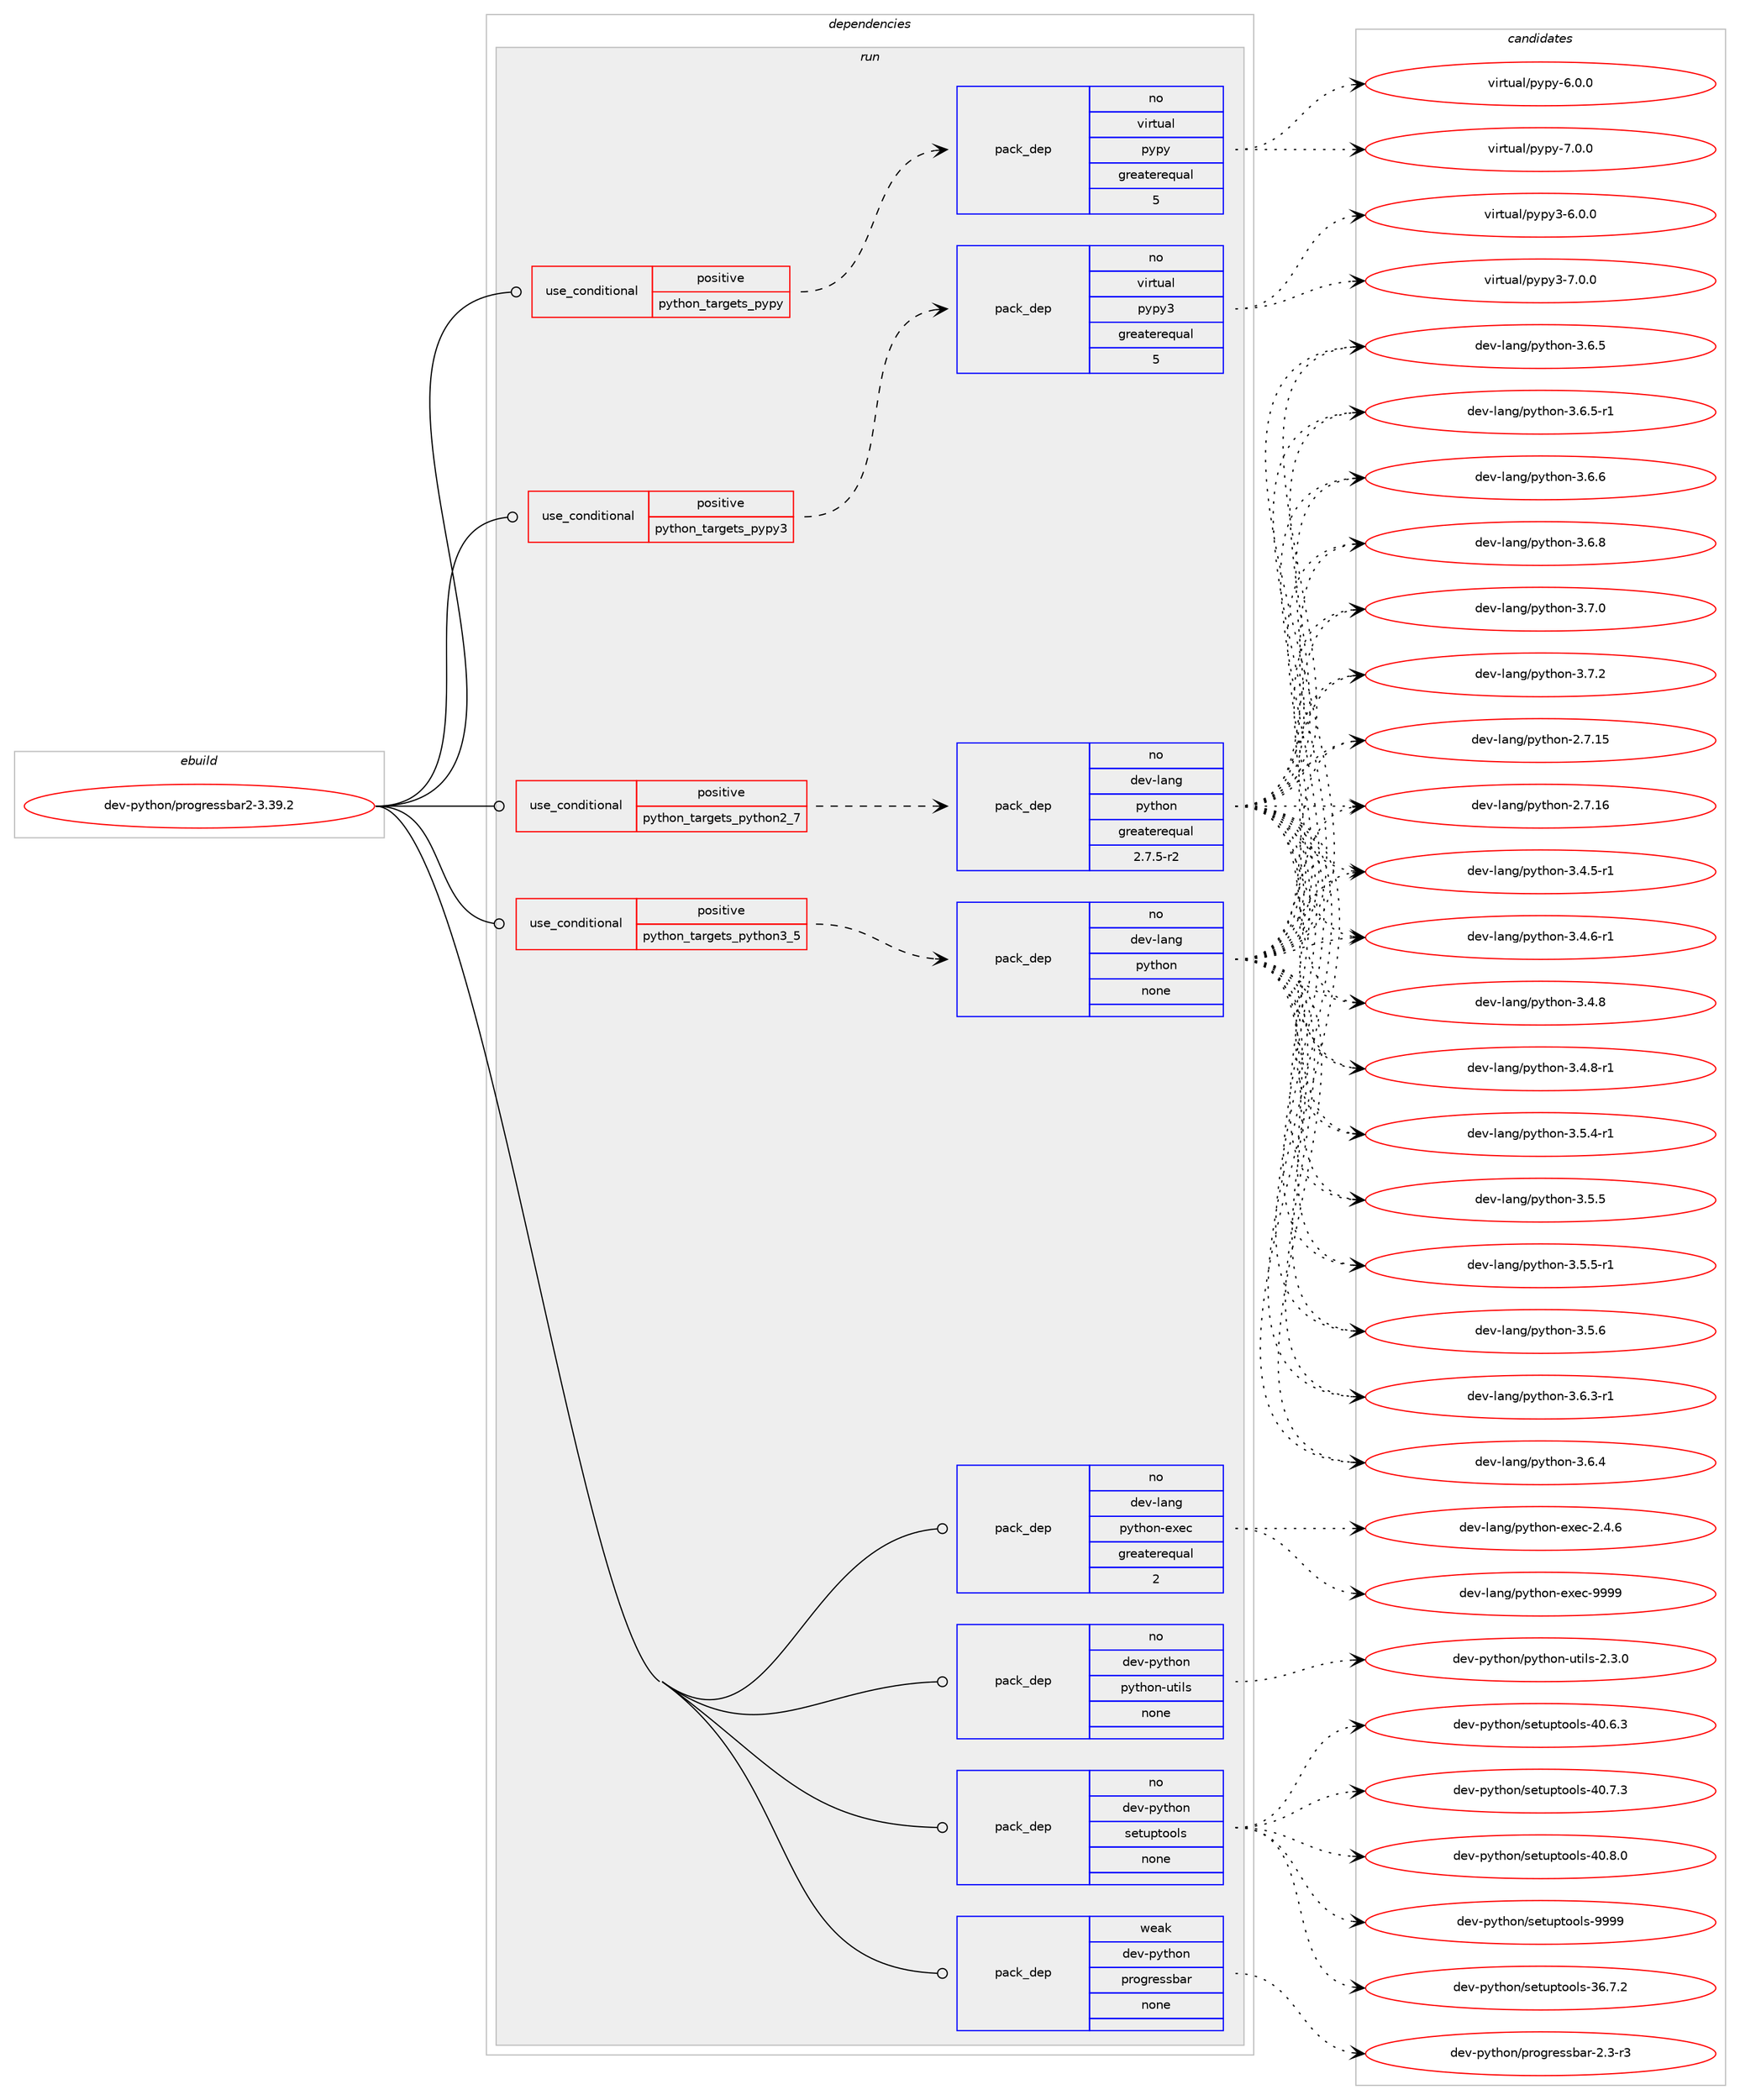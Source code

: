 digraph prolog {

# *************
# Graph options
# *************

newrank=true;
concentrate=true;
compound=true;
graph [rankdir=LR,fontname=Helvetica,fontsize=10,ranksep=1.5];#, ranksep=2.5, nodesep=0.2];
edge  [arrowhead=vee];
node  [fontname=Helvetica,fontsize=10];

# **********
# The ebuild
# **********

subgraph cluster_leftcol {
color=gray;
rank=same;
label=<<i>ebuild</i>>;
id [label="dev-python/progressbar2-3.39.2", color=red, width=4, href="../dev-python/progressbar2-3.39.2.svg"];
}

# ****************
# The dependencies
# ****************

subgraph cluster_midcol {
color=gray;
label=<<i>dependencies</i>>;
subgraph cluster_compile {
fillcolor="#eeeeee";
style=filled;
label=<<i>compile</i>>;
}
subgraph cluster_compileandrun {
fillcolor="#eeeeee";
style=filled;
label=<<i>compile and run</i>>;
}
subgraph cluster_run {
fillcolor="#eeeeee";
style=filled;
label=<<i>run</i>>;
subgraph cond379837 {
dependency1426542 [label=<<TABLE BORDER="0" CELLBORDER="1" CELLSPACING="0" CELLPADDING="4"><TR><TD ROWSPAN="3" CELLPADDING="10">use_conditional</TD></TR><TR><TD>positive</TD></TR><TR><TD>python_targets_pypy</TD></TR></TABLE>>, shape=none, color=red];
subgraph pack1023395 {
dependency1426543 [label=<<TABLE BORDER="0" CELLBORDER="1" CELLSPACING="0" CELLPADDING="4" WIDTH="220"><TR><TD ROWSPAN="6" CELLPADDING="30">pack_dep</TD></TR><TR><TD WIDTH="110">no</TD></TR><TR><TD>virtual</TD></TR><TR><TD>pypy</TD></TR><TR><TD>greaterequal</TD></TR><TR><TD>5</TD></TR></TABLE>>, shape=none, color=blue];
}
dependency1426542:e -> dependency1426543:w [weight=20,style="dashed",arrowhead="vee"];
}
id:e -> dependency1426542:w [weight=20,style="solid",arrowhead="odot"];
subgraph cond379838 {
dependency1426544 [label=<<TABLE BORDER="0" CELLBORDER="1" CELLSPACING="0" CELLPADDING="4"><TR><TD ROWSPAN="3" CELLPADDING="10">use_conditional</TD></TR><TR><TD>positive</TD></TR><TR><TD>python_targets_pypy3</TD></TR></TABLE>>, shape=none, color=red];
subgraph pack1023396 {
dependency1426545 [label=<<TABLE BORDER="0" CELLBORDER="1" CELLSPACING="0" CELLPADDING="4" WIDTH="220"><TR><TD ROWSPAN="6" CELLPADDING="30">pack_dep</TD></TR><TR><TD WIDTH="110">no</TD></TR><TR><TD>virtual</TD></TR><TR><TD>pypy3</TD></TR><TR><TD>greaterequal</TD></TR><TR><TD>5</TD></TR></TABLE>>, shape=none, color=blue];
}
dependency1426544:e -> dependency1426545:w [weight=20,style="dashed",arrowhead="vee"];
}
id:e -> dependency1426544:w [weight=20,style="solid",arrowhead="odot"];
subgraph cond379839 {
dependency1426546 [label=<<TABLE BORDER="0" CELLBORDER="1" CELLSPACING="0" CELLPADDING="4"><TR><TD ROWSPAN="3" CELLPADDING="10">use_conditional</TD></TR><TR><TD>positive</TD></TR><TR><TD>python_targets_python2_7</TD></TR></TABLE>>, shape=none, color=red];
subgraph pack1023397 {
dependency1426547 [label=<<TABLE BORDER="0" CELLBORDER="1" CELLSPACING="0" CELLPADDING="4" WIDTH="220"><TR><TD ROWSPAN="6" CELLPADDING="30">pack_dep</TD></TR><TR><TD WIDTH="110">no</TD></TR><TR><TD>dev-lang</TD></TR><TR><TD>python</TD></TR><TR><TD>greaterequal</TD></TR><TR><TD>2.7.5-r2</TD></TR></TABLE>>, shape=none, color=blue];
}
dependency1426546:e -> dependency1426547:w [weight=20,style="dashed",arrowhead="vee"];
}
id:e -> dependency1426546:w [weight=20,style="solid",arrowhead="odot"];
subgraph cond379840 {
dependency1426548 [label=<<TABLE BORDER="0" CELLBORDER="1" CELLSPACING="0" CELLPADDING="4"><TR><TD ROWSPAN="3" CELLPADDING="10">use_conditional</TD></TR><TR><TD>positive</TD></TR><TR><TD>python_targets_python3_5</TD></TR></TABLE>>, shape=none, color=red];
subgraph pack1023398 {
dependency1426549 [label=<<TABLE BORDER="0" CELLBORDER="1" CELLSPACING="0" CELLPADDING="4" WIDTH="220"><TR><TD ROWSPAN="6" CELLPADDING="30">pack_dep</TD></TR><TR><TD WIDTH="110">no</TD></TR><TR><TD>dev-lang</TD></TR><TR><TD>python</TD></TR><TR><TD>none</TD></TR><TR><TD></TD></TR></TABLE>>, shape=none, color=blue];
}
dependency1426548:e -> dependency1426549:w [weight=20,style="dashed",arrowhead="vee"];
}
id:e -> dependency1426548:w [weight=20,style="solid",arrowhead="odot"];
subgraph pack1023399 {
dependency1426550 [label=<<TABLE BORDER="0" CELLBORDER="1" CELLSPACING="0" CELLPADDING="4" WIDTH="220"><TR><TD ROWSPAN="6" CELLPADDING="30">pack_dep</TD></TR><TR><TD WIDTH="110">no</TD></TR><TR><TD>dev-lang</TD></TR><TR><TD>python-exec</TD></TR><TR><TD>greaterequal</TD></TR><TR><TD>2</TD></TR></TABLE>>, shape=none, color=blue];
}
id:e -> dependency1426550:w [weight=20,style="solid",arrowhead="odot"];
subgraph pack1023400 {
dependency1426551 [label=<<TABLE BORDER="0" CELLBORDER="1" CELLSPACING="0" CELLPADDING="4" WIDTH="220"><TR><TD ROWSPAN="6" CELLPADDING="30">pack_dep</TD></TR><TR><TD WIDTH="110">no</TD></TR><TR><TD>dev-python</TD></TR><TR><TD>python-utils</TD></TR><TR><TD>none</TD></TR><TR><TD></TD></TR></TABLE>>, shape=none, color=blue];
}
id:e -> dependency1426551:w [weight=20,style="solid",arrowhead="odot"];
subgraph pack1023401 {
dependency1426552 [label=<<TABLE BORDER="0" CELLBORDER="1" CELLSPACING="0" CELLPADDING="4" WIDTH="220"><TR><TD ROWSPAN="6" CELLPADDING="30">pack_dep</TD></TR><TR><TD WIDTH="110">no</TD></TR><TR><TD>dev-python</TD></TR><TR><TD>setuptools</TD></TR><TR><TD>none</TD></TR><TR><TD></TD></TR></TABLE>>, shape=none, color=blue];
}
id:e -> dependency1426552:w [weight=20,style="solid",arrowhead="odot"];
subgraph pack1023402 {
dependency1426553 [label=<<TABLE BORDER="0" CELLBORDER="1" CELLSPACING="0" CELLPADDING="4" WIDTH="220"><TR><TD ROWSPAN="6" CELLPADDING="30">pack_dep</TD></TR><TR><TD WIDTH="110">weak</TD></TR><TR><TD>dev-python</TD></TR><TR><TD>progressbar</TD></TR><TR><TD>none</TD></TR><TR><TD></TD></TR></TABLE>>, shape=none, color=blue];
}
id:e -> dependency1426553:w [weight=20,style="solid",arrowhead="odot"];
}
}

# **************
# The candidates
# **************

subgraph cluster_choices {
rank=same;
color=gray;
label=<<i>candidates</i>>;

subgraph choice1023395 {
color=black;
nodesep=1;
choice1181051141161179710847112121112121455446484648 [label="virtual/pypy-6.0.0", color=red, width=4,href="../virtual/pypy-6.0.0.svg"];
choice1181051141161179710847112121112121455546484648 [label="virtual/pypy-7.0.0", color=red, width=4,href="../virtual/pypy-7.0.0.svg"];
dependency1426543:e -> choice1181051141161179710847112121112121455446484648:w [style=dotted,weight="100"];
dependency1426543:e -> choice1181051141161179710847112121112121455546484648:w [style=dotted,weight="100"];
}
subgraph choice1023396 {
color=black;
nodesep=1;
choice118105114116117971084711212111212151455446484648 [label="virtual/pypy3-6.0.0", color=red, width=4,href="../virtual/pypy3-6.0.0.svg"];
choice118105114116117971084711212111212151455546484648 [label="virtual/pypy3-7.0.0", color=red, width=4,href="../virtual/pypy3-7.0.0.svg"];
dependency1426545:e -> choice118105114116117971084711212111212151455446484648:w [style=dotted,weight="100"];
dependency1426545:e -> choice118105114116117971084711212111212151455546484648:w [style=dotted,weight="100"];
}
subgraph choice1023397 {
color=black;
nodesep=1;
choice10010111845108971101034711212111610411111045504655464953 [label="dev-lang/python-2.7.15", color=red, width=4,href="../dev-lang/python-2.7.15.svg"];
choice10010111845108971101034711212111610411111045504655464954 [label="dev-lang/python-2.7.16", color=red, width=4,href="../dev-lang/python-2.7.16.svg"];
choice1001011184510897110103471121211161041111104551465246534511449 [label="dev-lang/python-3.4.5-r1", color=red, width=4,href="../dev-lang/python-3.4.5-r1.svg"];
choice1001011184510897110103471121211161041111104551465246544511449 [label="dev-lang/python-3.4.6-r1", color=red, width=4,href="../dev-lang/python-3.4.6-r1.svg"];
choice100101118451089711010347112121116104111110455146524656 [label="dev-lang/python-3.4.8", color=red, width=4,href="../dev-lang/python-3.4.8.svg"];
choice1001011184510897110103471121211161041111104551465246564511449 [label="dev-lang/python-3.4.8-r1", color=red, width=4,href="../dev-lang/python-3.4.8-r1.svg"];
choice1001011184510897110103471121211161041111104551465346524511449 [label="dev-lang/python-3.5.4-r1", color=red, width=4,href="../dev-lang/python-3.5.4-r1.svg"];
choice100101118451089711010347112121116104111110455146534653 [label="dev-lang/python-3.5.5", color=red, width=4,href="../dev-lang/python-3.5.5.svg"];
choice1001011184510897110103471121211161041111104551465346534511449 [label="dev-lang/python-3.5.5-r1", color=red, width=4,href="../dev-lang/python-3.5.5-r1.svg"];
choice100101118451089711010347112121116104111110455146534654 [label="dev-lang/python-3.5.6", color=red, width=4,href="../dev-lang/python-3.5.6.svg"];
choice1001011184510897110103471121211161041111104551465446514511449 [label="dev-lang/python-3.6.3-r1", color=red, width=4,href="../dev-lang/python-3.6.3-r1.svg"];
choice100101118451089711010347112121116104111110455146544652 [label="dev-lang/python-3.6.4", color=red, width=4,href="../dev-lang/python-3.6.4.svg"];
choice100101118451089711010347112121116104111110455146544653 [label="dev-lang/python-3.6.5", color=red, width=4,href="../dev-lang/python-3.6.5.svg"];
choice1001011184510897110103471121211161041111104551465446534511449 [label="dev-lang/python-3.6.5-r1", color=red, width=4,href="../dev-lang/python-3.6.5-r1.svg"];
choice100101118451089711010347112121116104111110455146544654 [label="dev-lang/python-3.6.6", color=red, width=4,href="../dev-lang/python-3.6.6.svg"];
choice100101118451089711010347112121116104111110455146544656 [label="dev-lang/python-3.6.8", color=red, width=4,href="../dev-lang/python-3.6.8.svg"];
choice100101118451089711010347112121116104111110455146554648 [label="dev-lang/python-3.7.0", color=red, width=4,href="../dev-lang/python-3.7.0.svg"];
choice100101118451089711010347112121116104111110455146554650 [label="dev-lang/python-3.7.2", color=red, width=4,href="../dev-lang/python-3.7.2.svg"];
dependency1426547:e -> choice10010111845108971101034711212111610411111045504655464953:w [style=dotted,weight="100"];
dependency1426547:e -> choice10010111845108971101034711212111610411111045504655464954:w [style=dotted,weight="100"];
dependency1426547:e -> choice1001011184510897110103471121211161041111104551465246534511449:w [style=dotted,weight="100"];
dependency1426547:e -> choice1001011184510897110103471121211161041111104551465246544511449:w [style=dotted,weight="100"];
dependency1426547:e -> choice100101118451089711010347112121116104111110455146524656:w [style=dotted,weight="100"];
dependency1426547:e -> choice1001011184510897110103471121211161041111104551465246564511449:w [style=dotted,weight="100"];
dependency1426547:e -> choice1001011184510897110103471121211161041111104551465346524511449:w [style=dotted,weight="100"];
dependency1426547:e -> choice100101118451089711010347112121116104111110455146534653:w [style=dotted,weight="100"];
dependency1426547:e -> choice1001011184510897110103471121211161041111104551465346534511449:w [style=dotted,weight="100"];
dependency1426547:e -> choice100101118451089711010347112121116104111110455146534654:w [style=dotted,weight="100"];
dependency1426547:e -> choice1001011184510897110103471121211161041111104551465446514511449:w [style=dotted,weight="100"];
dependency1426547:e -> choice100101118451089711010347112121116104111110455146544652:w [style=dotted,weight="100"];
dependency1426547:e -> choice100101118451089711010347112121116104111110455146544653:w [style=dotted,weight="100"];
dependency1426547:e -> choice1001011184510897110103471121211161041111104551465446534511449:w [style=dotted,weight="100"];
dependency1426547:e -> choice100101118451089711010347112121116104111110455146544654:w [style=dotted,weight="100"];
dependency1426547:e -> choice100101118451089711010347112121116104111110455146544656:w [style=dotted,weight="100"];
dependency1426547:e -> choice100101118451089711010347112121116104111110455146554648:w [style=dotted,weight="100"];
dependency1426547:e -> choice100101118451089711010347112121116104111110455146554650:w [style=dotted,weight="100"];
}
subgraph choice1023398 {
color=black;
nodesep=1;
choice10010111845108971101034711212111610411111045504655464953 [label="dev-lang/python-2.7.15", color=red, width=4,href="../dev-lang/python-2.7.15.svg"];
choice10010111845108971101034711212111610411111045504655464954 [label="dev-lang/python-2.7.16", color=red, width=4,href="../dev-lang/python-2.7.16.svg"];
choice1001011184510897110103471121211161041111104551465246534511449 [label="dev-lang/python-3.4.5-r1", color=red, width=4,href="../dev-lang/python-3.4.5-r1.svg"];
choice1001011184510897110103471121211161041111104551465246544511449 [label="dev-lang/python-3.4.6-r1", color=red, width=4,href="../dev-lang/python-3.4.6-r1.svg"];
choice100101118451089711010347112121116104111110455146524656 [label="dev-lang/python-3.4.8", color=red, width=4,href="../dev-lang/python-3.4.8.svg"];
choice1001011184510897110103471121211161041111104551465246564511449 [label="dev-lang/python-3.4.8-r1", color=red, width=4,href="../dev-lang/python-3.4.8-r1.svg"];
choice1001011184510897110103471121211161041111104551465346524511449 [label="dev-lang/python-3.5.4-r1", color=red, width=4,href="../dev-lang/python-3.5.4-r1.svg"];
choice100101118451089711010347112121116104111110455146534653 [label="dev-lang/python-3.5.5", color=red, width=4,href="../dev-lang/python-3.5.5.svg"];
choice1001011184510897110103471121211161041111104551465346534511449 [label="dev-lang/python-3.5.5-r1", color=red, width=4,href="../dev-lang/python-3.5.5-r1.svg"];
choice100101118451089711010347112121116104111110455146534654 [label="dev-lang/python-3.5.6", color=red, width=4,href="../dev-lang/python-3.5.6.svg"];
choice1001011184510897110103471121211161041111104551465446514511449 [label="dev-lang/python-3.6.3-r1", color=red, width=4,href="../dev-lang/python-3.6.3-r1.svg"];
choice100101118451089711010347112121116104111110455146544652 [label="dev-lang/python-3.6.4", color=red, width=4,href="../dev-lang/python-3.6.4.svg"];
choice100101118451089711010347112121116104111110455146544653 [label="dev-lang/python-3.6.5", color=red, width=4,href="../dev-lang/python-3.6.5.svg"];
choice1001011184510897110103471121211161041111104551465446534511449 [label="dev-lang/python-3.6.5-r1", color=red, width=4,href="../dev-lang/python-3.6.5-r1.svg"];
choice100101118451089711010347112121116104111110455146544654 [label="dev-lang/python-3.6.6", color=red, width=4,href="../dev-lang/python-3.6.6.svg"];
choice100101118451089711010347112121116104111110455146544656 [label="dev-lang/python-3.6.8", color=red, width=4,href="../dev-lang/python-3.6.8.svg"];
choice100101118451089711010347112121116104111110455146554648 [label="dev-lang/python-3.7.0", color=red, width=4,href="../dev-lang/python-3.7.0.svg"];
choice100101118451089711010347112121116104111110455146554650 [label="dev-lang/python-3.7.2", color=red, width=4,href="../dev-lang/python-3.7.2.svg"];
dependency1426549:e -> choice10010111845108971101034711212111610411111045504655464953:w [style=dotted,weight="100"];
dependency1426549:e -> choice10010111845108971101034711212111610411111045504655464954:w [style=dotted,weight="100"];
dependency1426549:e -> choice1001011184510897110103471121211161041111104551465246534511449:w [style=dotted,weight="100"];
dependency1426549:e -> choice1001011184510897110103471121211161041111104551465246544511449:w [style=dotted,weight="100"];
dependency1426549:e -> choice100101118451089711010347112121116104111110455146524656:w [style=dotted,weight="100"];
dependency1426549:e -> choice1001011184510897110103471121211161041111104551465246564511449:w [style=dotted,weight="100"];
dependency1426549:e -> choice1001011184510897110103471121211161041111104551465346524511449:w [style=dotted,weight="100"];
dependency1426549:e -> choice100101118451089711010347112121116104111110455146534653:w [style=dotted,weight="100"];
dependency1426549:e -> choice1001011184510897110103471121211161041111104551465346534511449:w [style=dotted,weight="100"];
dependency1426549:e -> choice100101118451089711010347112121116104111110455146534654:w [style=dotted,weight="100"];
dependency1426549:e -> choice1001011184510897110103471121211161041111104551465446514511449:w [style=dotted,weight="100"];
dependency1426549:e -> choice100101118451089711010347112121116104111110455146544652:w [style=dotted,weight="100"];
dependency1426549:e -> choice100101118451089711010347112121116104111110455146544653:w [style=dotted,weight="100"];
dependency1426549:e -> choice1001011184510897110103471121211161041111104551465446534511449:w [style=dotted,weight="100"];
dependency1426549:e -> choice100101118451089711010347112121116104111110455146544654:w [style=dotted,weight="100"];
dependency1426549:e -> choice100101118451089711010347112121116104111110455146544656:w [style=dotted,weight="100"];
dependency1426549:e -> choice100101118451089711010347112121116104111110455146554648:w [style=dotted,weight="100"];
dependency1426549:e -> choice100101118451089711010347112121116104111110455146554650:w [style=dotted,weight="100"];
}
subgraph choice1023399 {
color=black;
nodesep=1;
choice1001011184510897110103471121211161041111104510112010199455046524654 [label="dev-lang/python-exec-2.4.6", color=red, width=4,href="../dev-lang/python-exec-2.4.6.svg"];
choice10010111845108971101034711212111610411111045101120101994557575757 [label="dev-lang/python-exec-9999", color=red, width=4,href="../dev-lang/python-exec-9999.svg"];
dependency1426550:e -> choice1001011184510897110103471121211161041111104510112010199455046524654:w [style=dotted,weight="100"];
dependency1426550:e -> choice10010111845108971101034711212111610411111045101120101994557575757:w [style=dotted,weight="100"];
}
subgraph choice1023400 {
color=black;
nodesep=1;
choice100101118451121211161041111104711212111610411111045117116105108115455046514648 [label="dev-python/python-utils-2.3.0", color=red, width=4,href="../dev-python/python-utils-2.3.0.svg"];
dependency1426551:e -> choice100101118451121211161041111104711212111610411111045117116105108115455046514648:w [style=dotted,weight="100"];
}
subgraph choice1023401 {
color=black;
nodesep=1;
choice100101118451121211161041111104711510111611711211611111110811545515446554650 [label="dev-python/setuptools-36.7.2", color=red, width=4,href="../dev-python/setuptools-36.7.2.svg"];
choice100101118451121211161041111104711510111611711211611111110811545524846544651 [label="dev-python/setuptools-40.6.3", color=red, width=4,href="../dev-python/setuptools-40.6.3.svg"];
choice100101118451121211161041111104711510111611711211611111110811545524846554651 [label="dev-python/setuptools-40.7.3", color=red, width=4,href="../dev-python/setuptools-40.7.3.svg"];
choice100101118451121211161041111104711510111611711211611111110811545524846564648 [label="dev-python/setuptools-40.8.0", color=red, width=4,href="../dev-python/setuptools-40.8.0.svg"];
choice10010111845112121116104111110471151011161171121161111111081154557575757 [label="dev-python/setuptools-9999", color=red, width=4,href="../dev-python/setuptools-9999.svg"];
dependency1426552:e -> choice100101118451121211161041111104711510111611711211611111110811545515446554650:w [style=dotted,weight="100"];
dependency1426552:e -> choice100101118451121211161041111104711510111611711211611111110811545524846544651:w [style=dotted,weight="100"];
dependency1426552:e -> choice100101118451121211161041111104711510111611711211611111110811545524846554651:w [style=dotted,weight="100"];
dependency1426552:e -> choice100101118451121211161041111104711510111611711211611111110811545524846564648:w [style=dotted,weight="100"];
dependency1426552:e -> choice10010111845112121116104111110471151011161171121161111111081154557575757:w [style=dotted,weight="100"];
}
subgraph choice1023402 {
color=black;
nodesep=1;
choice10010111845112121116104111110471121141111031141011151159897114455046514511451 [label="dev-python/progressbar-2.3-r3", color=red, width=4,href="../dev-python/progressbar-2.3-r3.svg"];
dependency1426553:e -> choice10010111845112121116104111110471121141111031141011151159897114455046514511451:w [style=dotted,weight="100"];
}
}

}
